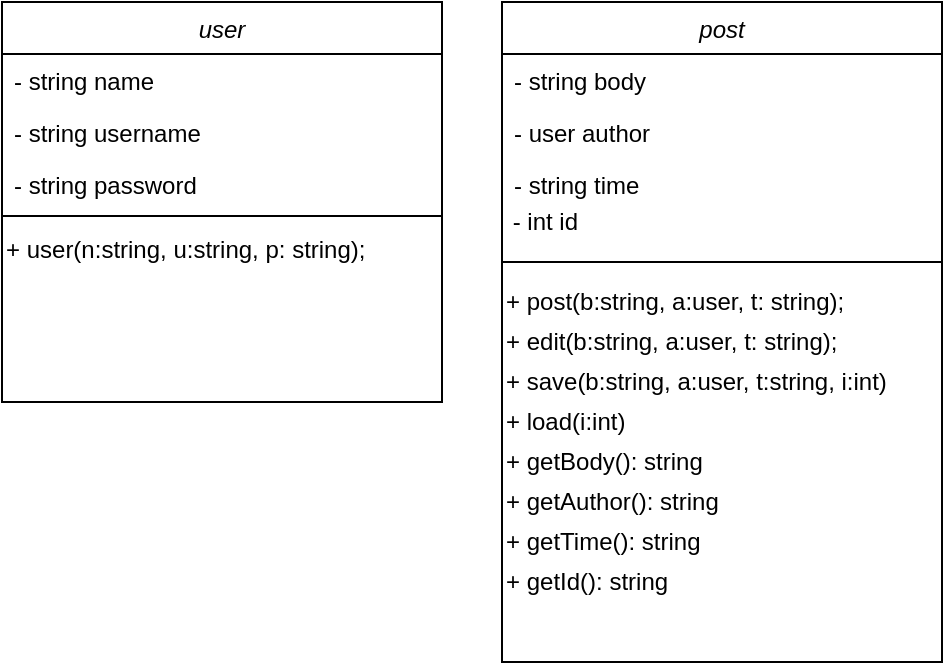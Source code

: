 <mxfile version="13.8.0" type="github">
  <diagram id="C5RBs43oDa-KdzZeNtuy" name="Page-1">
    <mxGraphModel dx="1037" dy="620" grid="1" gridSize="10" guides="1" tooltips="1" connect="1" arrows="1" fold="1" page="1" pageScale="1" pageWidth="827" pageHeight="1169" math="0" shadow="0">
      <root>
        <mxCell id="WIyWlLk6GJQsqaUBKTNV-0" />
        <mxCell id="WIyWlLk6GJQsqaUBKTNV-1" parent="WIyWlLk6GJQsqaUBKTNV-0" />
        <mxCell id="zkfFHV4jXpPFQw0GAbJ--0" value="user" style="swimlane;fontStyle=2;align=center;verticalAlign=top;childLayout=stackLayout;horizontal=1;startSize=26;horizontalStack=0;resizeParent=1;resizeLast=0;collapsible=1;marginBottom=0;rounded=0;shadow=0;strokeWidth=1;" parent="WIyWlLk6GJQsqaUBKTNV-1" vertex="1">
          <mxGeometry x="220" y="120" width="220" height="200" as="geometry">
            <mxRectangle x="220" y="120" width="160" height="26" as="alternateBounds" />
          </mxGeometry>
        </mxCell>
        <mxCell id="zkfFHV4jXpPFQw0GAbJ--1" value="- string name" style="text;align=left;verticalAlign=top;spacingLeft=4;spacingRight=4;overflow=hidden;rotatable=0;points=[[0,0.5],[1,0.5]];portConstraint=eastwest;" parent="zkfFHV4jXpPFQw0GAbJ--0" vertex="1">
          <mxGeometry y="26" width="220" height="26" as="geometry" />
        </mxCell>
        <mxCell id="zkfFHV4jXpPFQw0GAbJ--2" value="- string username" style="text;align=left;verticalAlign=top;spacingLeft=4;spacingRight=4;overflow=hidden;rotatable=0;points=[[0,0.5],[1,0.5]];portConstraint=eastwest;rounded=0;shadow=0;html=0;" parent="zkfFHV4jXpPFQw0GAbJ--0" vertex="1">
          <mxGeometry y="52" width="220" height="26" as="geometry" />
        </mxCell>
        <mxCell id="zkfFHV4jXpPFQw0GAbJ--3" value="- string password" style="text;align=left;verticalAlign=top;spacingLeft=4;spacingRight=4;overflow=hidden;rotatable=0;points=[[0,0.5],[1,0.5]];portConstraint=eastwest;rounded=0;shadow=0;html=0;" parent="zkfFHV4jXpPFQw0GAbJ--0" vertex="1">
          <mxGeometry y="78" width="220" height="22" as="geometry" />
        </mxCell>
        <mxCell id="zkfFHV4jXpPFQw0GAbJ--4" value="" style="line;html=1;strokeWidth=1;align=left;verticalAlign=middle;spacingTop=-1;spacingLeft=3;spacingRight=3;rotatable=0;labelPosition=right;points=[];portConstraint=eastwest;" parent="zkfFHV4jXpPFQw0GAbJ--0" vertex="1">
          <mxGeometry y="100" width="220" height="14" as="geometry" />
        </mxCell>
        <mxCell id="Sw8ZUtSiQkh7nKTKEAph-11" value="+ user(n:string, u:string, p: string);" style="text;html=1;align=left;verticalAlign=middle;resizable=0;points=[];autosize=1;rotation=0;" vertex="1" parent="zkfFHV4jXpPFQw0GAbJ--0">
          <mxGeometry y="114" width="220" height="20" as="geometry" />
        </mxCell>
        <mxCell id="Sw8ZUtSiQkh7nKTKEAph-15" value="post" style="swimlane;fontStyle=2;align=center;verticalAlign=top;childLayout=stackLayout;horizontal=1;startSize=26;horizontalStack=0;resizeParent=1;resizeLast=0;collapsible=1;marginBottom=0;rounded=0;shadow=0;strokeWidth=1;" vertex="1" parent="WIyWlLk6GJQsqaUBKTNV-1">
          <mxGeometry x="470" y="120" width="220" height="330" as="geometry">
            <mxRectangle x="220" y="120" width="160" height="26" as="alternateBounds" />
          </mxGeometry>
        </mxCell>
        <mxCell id="Sw8ZUtSiQkh7nKTKEAph-16" value="- string body" style="text;align=left;verticalAlign=top;spacingLeft=4;spacingRight=4;overflow=hidden;rotatable=0;points=[[0,0.5],[1,0.5]];portConstraint=eastwest;" vertex="1" parent="Sw8ZUtSiQkh7nKTKEAph-15">
          <mxGeometry y="26" width="220" height="26" as="geometry" />
        </mxCell>
        <mxCell id="Sw8ZUtSiQkh7nKTKEAph-17" value="- user author" style="text;align=left;verticalAlign=top;spacingLeft=4;spacingRight=4;overflow=hidden;rotatable=0;points=[[0,0.5],[1,0.5]];portConstraint=eastwest;rounded=0;shadow=0;html=0;" vertex="1" parent="Sw8ZUtSiQkh7nKTKEAph-15">
          <mxGeometry y="52" width="220" height="26" as="geometry" />
        </mxCell>
        <mxCell id="Sw8ZUtSiQkh7nKTKEAph-18" value="- string time" style="text;align=left;verticalAlign=top;spacingLeft=4;spacingRight=4;overflow=hidden;rotatable=0;points=[[0,0.5],[1,0.5]];portConstraint=eastwest;rounded=0;shadow=0;html=0;" vertex="1" parent="Sw8ZUtSiQkh7nKTKEAph-15">
          <mxGeometry y="78" width="220" height="22" as="geometry" />
        </mxCell>
        <mxCell id="Sw8ZUtSiQkh7nKTKEAph-24" value="&amp;nbsp;- int id" style="text;html=1;align=left;verticalAlign=middle;resizable=0;points=[];autosize=1;rotation=0;" vertex="1" parent="Sw8ZUtSiQkh7nKTKEAph-15">
          <mxGeometry y="100" width="220" height="20" as="geometry" />
        </mxCell>
        <mxCell id="Sw8ZUtSiQkh7nKTKEAph-19" value="" style="line;html=1;strokeWidth=1;align=left;verticalAlign=middle;spacingTop=-1;spacingLeft=3;spacingRight=3;rotatable=0;labelPosition=right;points=[];portConstraint=eastwest;" vertex="1" parent="Sw8ZUtSiQkh7nKTKEAph-15">
          <mxGeometry y="120" width="220" height="20" as="geometry" />
        </mxCell>
        <mxCell id="Sw8ZUtSiQkh7nKTKEAph-20" value="+ post(b:string, a:user, t: string);" style="text;html=1;align=left;verticalAlign=middle;resizable=0;points=[];autosize=1;rotation=0;" vertex="1" parent="Sw8ZUtSiQkh7nKTKEAph-15">
          <mxGeometry y="140" width="220" height="20" as="geometry" />
        </mxCell>
        <mxCell id="Sw8ZUtSiQkh7nKTKEAph-21" value="+ edit(b:string, a:user, t: string);" style="text;html=1;align=left;verticalAlign=middle;resizable=0;points=[];autosize=1;rotation=0;" vertex="1" parent="Sw8ZUtSiQkh7nKTKEAph-15">
          <mxGeometry y="160" width="220" height="20" as="geometry" />
        </mxCell>
        <mxCell id="Sw8ZUtSiQkh7nKTKEAph-25" value="+ save(b:string, a:user, t:string, i:int)" style="text;html=1;align=left;verticalAlign=middle;resizable=0;points=[];autosize=1;rotation=0;" vertex="1" parent="Sw8ZUtSiQkh7nKTKEAph-15">
          <mxGeometry y="180" width="220" height="20" as="geometry" />
        </mxCell>
        <mxCell id="Sw8ZUtSiQkh7nKTKEAph-26" value="+ load(i:int)" style="text;html=1;align=left;verticalAlign=middle;resizable=0;points=[];autosize=1;rotation=0;" vertex="1" parent="Sw8ZUtSiQkh7nKTKEAph-15">
          <mxGeometry y="200" width="220" height="20" as="geometry" />
        </mxCell>
        <mxCell id="Sw8ZUtSiQkh7nKTKEAph-27" value="+ getBody(): string" style="text;html=1;align=left;verticalAlign=middle;resizable=0;points=[];autosize=1;rotation=0;" vertex="1" parent="Sw8ZUtSiQkh7nKTKEAph-15">
          <mxGeometry y="220" width="220" height="20" as="geometry" />
        </mxCell>
        <mxCell id="Sw8ZUtSiQkh7nKTKEAph-28" value="+ getAuthor(): string" style="text;html=1;align=left;verticalAlign=middle;resizable=0;points=[];autosize=1;rotation=0;" vertex="1" parent="Sw8ZUtSiQkh7nKTKEAph-15">
          <mxGeometry y="240" width="220" height="20" as="geometry" />
        </mxCell>
        <mxCell id="Sw8ZUtSiQkh7nKTKEAph-29" value="+ getTime(): string" style="text;html=1;align=left;verticalAlign=middle;resizable=0;points=[];autosize=1;rotation=0;" vertex="1" parent="Sw8ZUtSiQkh7nKTKEAph-15">
          <mxGeometry y="260" width="220" height="20" as="geometry" />
        </mxCell>
        <mxCell id="Sw8ZUtSiQkh7nKTKEAph-30" value="+ getId(): string" style="text;html=1;align=left;verticalAlign=middle;resizable=0;points=[];autosize=1;rotation=0;" vertex="1" parent="Sw8ZUtSiQkh7nKTKEAph-15">
          <mxGeometry y="280" width="220" height="20" as="geometry" />
        </mxCell>
      </root>
    </mxGraphModel>
  </diagram>
</mxfile>
